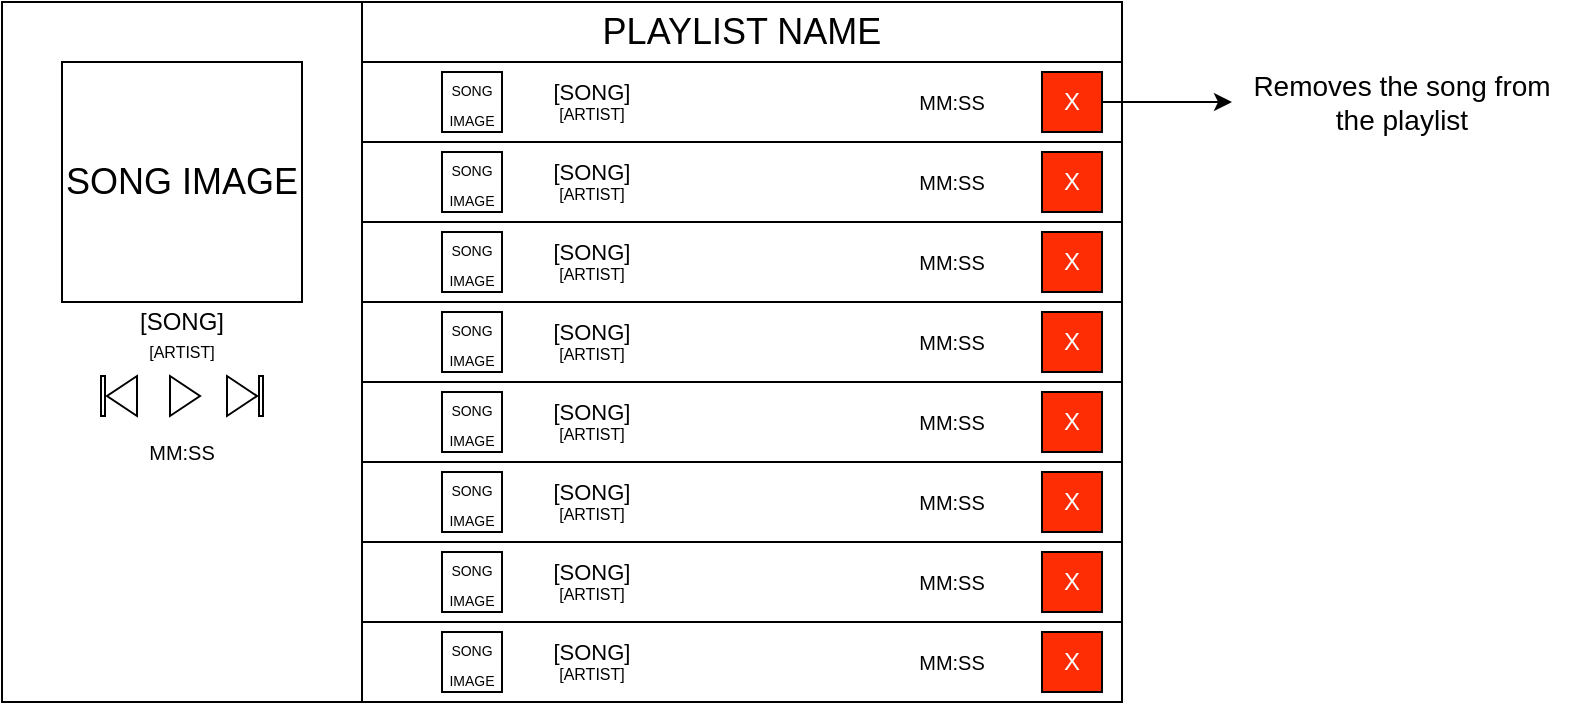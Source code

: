<mxfile version="20.6.0" type="github" pages="2">
  <diagram id="Pv0YbJTncE2eVc86ijqT" name="Playlist">
    <mxGraphModel dx="1673" dy="885" grid="1" gridSize="10" guides="1" tooltips="1" connect="1" arrows="1" fold="1" page="1" pageScale="1" pageWidth="850" pageHeight="1100" math="0" shadow="0">
      <root>
        <mxCell id="0" />
        <mxCell id="1" parent="0" />
        <mxCell id="QKvLdhwazL2BI-9HEcGe-1" value="" style="rounded=0;whiteSpace=wrap;html=1;" vertex="1" parent="1">
          <mxGeometry x="40" y="40" width="560" height="350" as="geometry" />
        </mxCell>
        <mxCell id="QKvLdhwazL2BI-9HEcGe-21" value="" style="rounded=0;whiteSpace=wrap;html=1;fontSize=18;" vertex="1" parent="1">
          <mxGeometry x="220" y="70" width="380" height="40" as="geometry" />
        </mxCell>
        <mxCell id="QKvLdhwazL2BI-9HEcGe-2" value="" style="rounded=0;whiteSpace=wrap;html=1;" vertex="1" parent="1">
          <mxGeometry x="40" y="40" width="180" height="350" as="geometry" />
        </mxCell>
        <mxCell id="QKvLdhwazL2BI-9HEcGe-4" value="&lt;font style=&quot;font-size: 18px;&quot;&gt;SONG IMAGE&lt;/font&gt;" style="rounded=0;whiteSpace=wrap;html=1;" vertex="1" parent="1">
          <mxGeometry x="70" y="70" width="120" height="120" as="geometry" />
        </mxCell>
        <mxCell id="QKvLdhwazL2BI-9HEcGe-16" value="" style="group" vertex="1" connectable="0" parent="1">
          <mxGeometry x="81.5" y="227" width="97" height="20" as="geometry" />
        </mxCell>
        <mxCell id="QKvLdhwazL2BI-9HEcGe-5" value="" style="triangle;whiteSpace=wrap;html=1;" vertex="1" parent="QKvLdhwazL2BI-9HEcGe-16">
          <mxGeometry x="42.5" width="15" height="20" as="geometry" />
        </mxCell>
        <mxCell id="QKvLdhwazL2BI-9HEcGe-12" value="" style="group;rotation=-180;" vertex="1" connectable="0" parent="QKvLdhwazL2BI-9HEcGe-16">
          <mxGeometry x="72" width="25" height="20" as="geometry" />
        </mxCell>
        <mxCell id="QKvLdhwazL2BI-9HEcGe-10" value="" style="rounded=0;whiteSpace=wrap;html=1;rotation=-180;" vertex="1" parent="QKvLdhwazL2BI-9HEcGe-12">
          <mxGeometry x="15" width="2" height="20" as="geometry" />
        </mxCell>
        <mxCell id="QKvLdhwazL2BI-9HEcGe-11" value="" style="triangle;whiteSpace=wrap;html=1;rotation=-360;" vertex="1" parent="QKvLdhwazL2BI-9HEcGe-12">
          <mxGeometry x="-1" width="15" height="20" as="geometry" />
        </mxCell>
        <mxCell id="QKvLdhwazL2BI-9HEcGe-13" value="" style="group" vertex="1" connectable="0" parent="QKvLdhwazL2BI-9HEcGe-16">
          <mxGeometry width="25" height="20" as="geometry" />
        </mxCell>
        <mxCell id="QKvLdhwazL2BI-9HEcGe-7" value="" style="rounded=0;whiteSpace=wrap;html=1;" vertex="1" parent="QKvLdhwazL2BI-9HEcGe-13">
          <mxGeometry x="8" width="2" height="20" as="geometry" />
        </mxCell>
        <mxCell id="QKvLdhwazL2BI-9HEcGe-9" value="" style="triangle;whiteSpace=wrap;html=1;rotation=-180;" vertex="1" parent="QKvLdhwazL2BI-9HEcGe-13">
          <mxGeometry x="11" width="15" height="20" as="geometry" />
        </mxCell>
        <mxCell id="QKvLdhwazL2BI-9HEcGe-17" value="&lt;font style=&quot;font-size: 12px;&quot;&gt;[SONG]&lt;/font&gt;" style="text;html=1;strokeColor=none;fillColor=none;align=center;verticalAlign=middle;whiteSpace=wrap;rounded=0;fontSize=8;" vertex="1" parent="1">
          <mxGeometry x="70" y="190" width="120" height="20" as="geometry" />
        </mxCell>
        <mxCell id="QKvLdhwazL2BI-9HEcGe-18" value="[ARTIST]" style="text;html=1;strokeColor=none;fillColor=none;align=center;verticalAlign=middle;whiteSpace=wrap;rounded=0;fontSize=8;" vertex="1" parent="1">
          <mxGeometry x="70" y="210" width="120" height="10" as="geometry" />
        </mxCell>
        <mxCell id="QKvLdhwazL2BI-9HEcGe-19" value="PLAYLIST NAME" style="rounded=0;whiteSpace=wrap;html=1;fontSize=18;" vertex="1" parent="1">
          <mxGeometry x="220" y="40" width="380" height="30" as="geometry" />
        </mxCell>
        <mxCell id="QKvLdhwazL2BI-9HEcGe-20" value="&lt;font style=&quot;font-size: 7px;&quot;&gt;SONG IMAGE&lt;/font&gt;" style="rounded=0;whiteSpace=wrap;html=1;" vertex="1" parent="1">
          <mxGeometry x="260" y="75" width="30" height="30" as="geometry" />
        </mxCell>
        <mxCell id="QKvLdhwazL2BI-9HEcGe-22" value="&lt;div&gt;&lt;font style=&quot;font-size: 11px;&quot;&gt;[SONG] &lt;br&gt;&lt;/font&gt;&lt;/div&gt;&lt;div&gt;&lt;font style=&quot;font-size: 8px;&quot;&gt;[ARTIST]&lt;/font&gt;&lt;/div&gt;" style="text;html=1;strokeColor=none;fillColor=none;align=center;verticalAlign=middle;whiteSpace=wrap;rounded=0;fontSize=8;" vertex="1" parent="1">
          <mxGeometry x="290" y="75" width="90" height="30" as="geometry" />
        </mxCell>
        <mxCell id="QKvLdhwazL2BI-9HEcGe-24" value="&lt;font style=&quot;font-size: 10px;&quot;&gt;MM:SS&lt;/font&gt;" style="text;html=1;strokeColor=none;fillColor=none;align=center;verticalAlign=middle;whiteSpace=wrap;rounded=0;fontSize=10;" vertex="1" parent="1">
          <mxGeometry x="470" y="75" width="90" height="30" as="geometry" />
        </mxCell>
        <mxCell id="QKvLdhwazL2BI-9HEcGe-25" value="" style="rounded=0;whiteSpace=wrap;html=1;fontSize=18;" vertex="1" parent="1">
          <mxGeometry x="220" y="110" width="380" height="40" as="geometry" />
        </mxCell>
        <mxCell id="QKvLdhwazL2BI-9HEcGe-26" value="&lt;font style=&quot;font-size: 7px;&quot;&gt;SONG IMAGE&lt;/font&gt;" style="rounded=0;whiteSpace=wrap;html=1;" vertex="1" parent="1">
          <mxGeometry x="260" y="115" width="30" height="30" as="geometry" />
        </mxCell>
        <mxCell id="QKvLdhwazL2BI-9HEcGe-27" value="&lt;div&gt;&lt;font style=&quot;font-size: 11px;&quot;&gt;[SONG] &lt;br&gt;&lt;/font&gt;&lt;/div&gt;&lt;div&gt;&lt;font style=&quot;font-size: 8px;&quot;&gt;[ARTIST]&lt;/font&gt;&lt;/div&gt;" style="text;html=1;strokeColor=none;fillColor=none;align=center;verticalAlign=middle;whiteSpace=wrap;rounded=0;fontSize=8;" vertex="1" parent="1">
          <mxGeometry x="290" y="115" width="90" height="30" as="geometry" />
        </mxCell>
        <mxCell id="QKvLdhwazL2BI-9HEcGe-28" value="&lt;font style=&quot;font-size: 10px;&quot;&gt;MM:SS&lt;/font&gt;" style="text;html=1;strokeColor=none;fillColor=none;align=center;verticalAlign=middle;whiteSpace=wrap;rounded=0;fontSize=10;" vertex="1" parent="1">
          <mxGeometry x="470" y="115" width="90" height="30" as="geometry" />
        </mxCell>
        <mxCell id="QKvLdhwazL2BI-9HEcGe-29" value="" style="rounded=0;whiteSpace=wrap;html=1;fontSize=18;" vertex="1" parent="1">
          <mxGeometry x="220" y="150" width="380" height="40" as="geometry" />
        </mxCell>
        <mxCell id="QKvLdhwazL2BI-9HEcGe-30" value="&lt;font style=&quot;font-size: 7px;&quot;&gt;SONG IMAGE&lt;/font&gt;" style="rounded=0;whiteSpace=wrap;html=1;" vertex="1" parent="1">
          <mxGeometry x="260" y="155" width="30" height="30" as="geometry" />
        </mxCell>
        <mxCell id="QKvLdhwazL2BI-9HEcGe-31" value="&lt;div&gt;&lt;font style=&quot;font-size: 11px;&quot;&gt;[SONG] &lt;br&gt;&lt;/font&gt;&lt;/div&gt;&lt;div&gt;&lt;font style=&quot;font-size: 8px;&quot;&gt;[ARTIST]&lt;/font&gt;&lt;/div&gt;" style="text;html=1;strokeColor=none;fillColor=none;align=center;verticalAlign=middle;whiteSpace=wrap;rounded=0;fontSize=8;" vertex="1" parent="1">
          <mxGeometry x="290" y="155" width="90" height="30" as="geometry" />
        </mxCell>
        <mxCell id="QKvLdhwazL2BI-9HEcGe-32" value="&lt;font style=&quot;font-size: 10px;&quot;&gt;MM:SS&lt;/font&gt;" style="text;html=1;strokeColor=none;fillColor=none;align=center;verticalAlign=middle;whiteSpace=wrap;rounded=0;fontSize=10;" vertex="1" parent="1">
          <mxGeometry x="470" y="155" width="90" height="30" as="geometry" />
        </mxCell>
        <mxCell id="QKvLdhwazL2BI-9HEcGe-33" value="" style="rounded=0;whiteSpace=wrap;html=1;fontSize=18;" vertex="1" parent="1">
          <mxGeometry x="220" y="190" width="380" height="40" as="geometry" />
        </mxCell>
        <mxCell id="QKvLdhwazL2BI-9HEcGe-34" value="&lt;font style=&quot;font-size: 7px;&quot;&gt;SONG IMAGE&lt;/font&gt;" style="rounded=0;whiteSpace=wrap;html=1;" vertex="1" parent="1">
          <mxGeometry x="260" y="195" width="30" height="30" as="geometry" />
        </mxCell>
        <mxCell id="QKvLdhwazL2BI-9HEcGe-35" value="&lt;div&gt;&lt;font style=&quot;font-size: 11px;&quot;&gt;[SONG] &lt;br&gt;&lt;/font&gt;&lt;/div&gt;&lt;div&gt;&lt;font style=&quot;font-size: 8px;&quot;&gt;[ARTIST]&lt;/font&gt;&lt;/div&gt;" style="text;html=1;strokeColor=none;fillColor=none;align=center;verticalAlign=middle;whiteSpace=wrap;rounded=0;fontSize=8;" vertex="1" parent="1">
          <mxGeometry x="290" y="195" width="90" height="30" as="geometry" />
        </mxCell>
        <mxCell id="QKvLdhwazL2BI-9HEcGe-36" value="&lt;font style=&quot;font-size: 10px;&quot;&gt;MM:SS&lt;/font&gt;" style="text;html=1;strokeColor=none;fillColor=none;align=center;verticalAlign=middle;whiteSpace=wrap;rounded=0;fontSize=10;" vertex="1" parent="1">
          <mxGeometry x="470" y="195" width="90" height="30" as="geometry" />
        </mxCell>
        <mxCell id="QKvLdhwazL2BI-9HEcGe-37" value="" style="rounded=0;whiteSpace=wrap;html=1;fontSize=18;" vertex="1" parent="1">
          <mxGeometry x="220" y="230" width="380" height="40" as="geometry" />
        </mxCell>
        <mxCell id="QKvLdhwazL2BI-9HEcGe-38" value="&lt;font style=&quot;font-size: 7px;&quot;&gt;SONG IMAGE&lt;/font&gt;" style="rounded=0;whiteSpace=wrap;html=1;" vertex="1" parent="1">
          <mxGeometry x="260" y="235" width="30" height="30" as="geometry" />
        </mxCell>
        <mxCell id="QKvLdhwazL2BI-9HEcGe-39" value="&lt;div&gt;&lt;font style=&quot;font-size: 11px;&quot;&gt;[SONG] &lt;br&gt;&lt;/font&gt;&lt;/div&gt;&lt;div&gt;&lt;font style=&quot;font-size: 8px;&quot;&gt;[ARTIST]&lt;/font&gt;&lt;/div&gt;" style="text;html=1;strokeColor=none;fillColor=none;align=center;verticalAlign=middle;whiteSpace=wrap;rounded=0;fontSize=8;" vertex="1" parent="1">
          <mxGeometry x="290" y="235" width="90" height="30" as="geometry" />
        </mxCell>
        <mxCell id="QKvLdhwazL2BI-9HEcGe-40" value="&lt;font style=&quot;font-size: 10px;&quot;&gt;MM:SS&lt;/font&gt;" style="text;html=1;strokeColor=none;fillColor=none;align=center;verticalAlign=middle;whiteSpace=wrap;rounded=0;fontSize=10;" vertex="1" parent="1">
          <mxGeometry x="470" y="235" width="90" height="30" as="geometry" />
        </mxCell>
        <mxCell id="QKvLdhwazL2BI-9HEcGe-41" value="" style="rounded=0;whiteSpace=wrap;html=1;fontSize=18;" vertex="1" parent="1">
          <mxGeometry x="220" y="270" width="380" height="40" as="geometry" />
        </mxCell>
        <mxCell id="QKvLdhwazL2BI-9HEcGe-42" value="&lt;font style=&quot;font-size: 7px;&quot;&gt;SONG IMAGE&lt;/font&gt;" style="rounded=0;whiteSpace=wrap;html=1;" vertex="1" parent="1">
          <mxGeometry x="260" y="275" width="30" height="30" as="geometry" />
        </mxCell>
        <mxCell id="QKvLdhwazL2BI-9HEcGe-43" value="&lt;div&gt;&lt;font style=&quot;font-size: 11px;&quot;&gt;[SONG] &lt;br&gt;&lt;/font&gt;&lt;/div&gt;&lt;div&gt;&lt;font style=&quot;font-size: 8px;&quot;&gt;[ARTIST]&lt;/font&gt;&lt;/div&gt;" style="text;html=1;strokeColor=none;fillColor=none;align=center;verticalAlign=middle;whiteSpace=wrap;rounded=0;fontSize=8;" vertex="1" parent="1">
          <mxGeometry x="290" y="275" width="90" height="30" as="geometry" />
        </mxCell>
        <mxCell id="QKvLdhwazL2BI-9HEcGe-44" value="&lt;font style=&quot;font-size: 10px;&quot;&gt;MM:SS&lt;/font&gt;" style="text;html=1;strokeColor=none;fillColor=none;align=center;verticalAlign=middle;whiteSpace=wrap;rounded=0;fontSize=10;" vertex="1" parent="1">
          <mxGeometry x="470" y="275" width="90" height="30" as="geometry" />
        </mxCell>
        <mxCell id="QKvLdhwazL2BI-9HEcGe-45" value="" style="rounded=0;whiteSpace=wrap;html=1;fontSize=18;" vertex="1" parent="1">
          <mxGeometry x="220" y="310" width="380" height="40" as="geometry" />
        </mxCell>
        <mxCell id="QKvLdhwazL2BI-9HEcGe-46" value="&lt;font style=&quot;font-size: 7px;&quot;&gt;SONG IMAGE&lt;/font&gt;" style="rounded=0;whiteSpace=wrap;html=1;" vertex="1" parent="1">
          <mxGeometry x="260" y="315" width="30" height="30" as="geometry" />
        </mxCell>
        <mxCell id="QKvLdhwazL2BI-9HEcGe-47" value="&lt;div&gt;&lt;font style=&quot;font-size: 11px;&quot;&gt;[SONG] &lt;br&gt;&lt;/font&gt;&lt;/div&gt;&lt;div&gt;&lt;font style=&quot;font-size: 8px;&quot;&gt;[ARTIST]&lt;/font&gt;&lt;/div&gt;" style="text;html=1;strokeColor=none;fillColor=none;align=center;verticalAlign=middle;whiteSpace=wrap;rounded=0;fontSize=8;" vertex="1" parent="1">
          <mxGeometry x="290" y="315" width="90" height="30" as="geometry" />
        </mxCell>
        <mxCell id="QKvLdhwazL2BI-9HEcGe-48" value="&lt;font style=&quot;font-size: 10px;&quot;&gt;MM:SS&lt;/font&gt;" style="text;html=1;strokeColor=none;fillColor=none;align=center;verticalAlign=middle;whiteSpace=wrap;rounded=0;fontSize=10;" vertex="1" parent="1">
          <mxGeometry x="470" y="315" width="90" height="30" as="geometry" />
        </mxCell>
        <mxCell id="QKvLdhwazL2BI-9HEcGe-49" value="" style="rounded=0;whiteSpace=wrap;html=1;fontSize=18;" vertex="1" parent="1">
          <mxGeometry x="220" y="350" width="380" height="40" as="geometry" />
        </mxCell>
        <mxCell id="QKvLdhwazL2BI-9HEcGe-50" value="&lt;font style=&quot;font-size: 7px;&quot;&gt;SONG IMAGE&lt;/font&gt;" style="rounded=0;whiteSpace=wrap;html=1;" vertex="1" parent="1">
          <mxGeometry x="260" y="355" width="30" height="30" as="geometry" />
        </mxCell>
        <mxCell id="QKvLdhwazL2BI-9HEcGe-51" value="&lt;div&gt;&lt;font style=&quot;font-size: 11px;&quot;&gt;[SONG] &lt;br&gt;&lt;/font&gt;&lt;/div&gt;&lt;div&gt;&lt;font style=&quot;font-size: 8px;&quot;&gt;[ARTIST]&lt;/font&gt;&lt;/div&gt;" style="text;html=1;strokeColor=none;fillColor=none;align=center;verticalAlign=middle;whiteSpace=wrap;rounded=0;fontSize=8;" vertex="1" parent="1">
          <mxGeometry x="290" y="355" width="90" height="30" as="geometry" />
        </mxCell>
        <mxCell id="QKvLdhwazL2BI-9HEcGe-52" value="&lt;font style=&quot;font-size: 10px;&quot;&gt;MM:SS&lt;/font&gt;" style="text;html=1;strokeColor=none;fillColor=none;align=center;verticalAlign=middle;whiteSpace=wrap;rounded=0;fontSize=10;" vertex="1" parent="1">
          <mxGeometry x="470" y="355" width="90" height="30" as="geometry" />
        </mxCell>
        <mxCell id="QKvLdhwazL2BI-9HEcGe-250" style="edgeStyle=orthogonalEdgeStyle;rounded=0;orthogonalLoop=1;jettySize=auto;html=1;entryX=0;entryY=0.5;entryDx=0;entryDy=0;fontSize=10;fontColor=#000000;" edge="1" parent="1" source="QKvLdhwazL2BI-9HEcGe-60" target="QKvLdhwazL2BI-9HEcGe-249">
          <mxGeometry relative="1" as="geometry" />
        </mxCell>
        <mxCell id="QKvLdhwazL2BI-9HEcGe-60" value="X" style="rounded=0;whiteSpace=wrap;html=1;labelBackgroundColor=none;fillColor=#FF2D03;fontColor=#FFFFFF;" vertex="1" parent="1">
          <mxGeometry x="560" y="75" width="30" height="30" as="geometry" />
        </mxCell>
        <mxCell id="QKvLdhwazL2BI-9HEcGe-61" value="X" style="rounded=0;whiteSpace=wrap;html=1;labelBackgroundColor=none;fillColor=#FF2D03;fontColor=#FFFFFF;" vertex="1" parent="1">
          <mxGeometry x="560" y="115" width="30" height="30" as="geometry" />
        </mxCell>
        <mxCell id="QKvLdhwazL2BI-9HEcGe-62" value="X" style="rounded=0;whiteSpace=wrap;html=1;labelBackgroundColor=none;fillColor=#FF2D03;fontColor=#FFFFFF;" vertex="1" parent="1">
          <mxGeometry x="560" y="155" width="30" height="30" as="geometry" />
        </mxCell>
        <mxCell id="QKvLdhwazL2BI-9HEcGe-63" value="X" style="rounded=0;whiteSpace=wrap;html=1;labelBackgroundColor=none;fillColor=#FF2D03;fontColor=#FFFFFF;" vertex="1" parent="1">
          <mxGeometry x="560" y="195" width="30" height="30" as="geometry" />
        </mxCell>
        <mxCell id="QKvLdhwazL2BI-9HEcGe-64" value="X" style="rounded=0;whiteSpace=wrap;html=1;labelBackgroundColor=none;fillColor=#FF2D03;fontColor=#FFFFFF;" vertex="1" parent="1">
          <mxGeometry x="560" y="235" width="30" height="30" as="geometry" />
        </mxCell>
        <mxCell id="QKvLdhwazL2BI-9HEcGe-65" value="X" style="rounded=0;whiteSpace=wrap;html=1;labelBackgroundColor=none;fillColor=#FF2D03;fontColor=#FFFFFF;" vertex="1" parent="1">
          <mxGeometry x="560" y="275" width="30" height="30" as="geometry" />
        </mxCell>
        <mxCell id="QKvLdhwazL2BI-9HEcGe-66" value="X" style="rounded=0;whiteSpace=wrap;html=1;labelBackgroundColor=none;fillColor=#FF2D03;fontColor=#FFFFFF;" vertex="1" parent="1">
          <mxGeometry x="560" y="315" width="30" height="30" as="geometry" />
        </mxCell>
        <mxCell id="QKvLdhwazL2BI-9HEcGe-67" value="X" style="rounded=0;whiteSpace=wrap;html=1;labelBackgroundColor=none;fillColor=#FF2D03;fontColor=#FFFFFF;" vertex="1" parent="1">
          <mxGeometry x="560" y="355" width="30" height="30" as="geometry" />
        </mxCell>
        <mxCell id="QKvLdhwazL2BI-9HEcGe-69" value="&lt;font style=&quot;font-size: 10px;&quot;&gt;MM:SS&lt;/font&gt;" style="text;html=1;strokeColor=none;fillColor=none;align=center;verticalAlign=middle;whiteSpace=wrap;rounded=0;fontSize=10;" vertex="1" parent="1">
          <mxGeometry x="85" y="250" width="90" height="30" as="geometry" />
        </mxCell>
        <mxCell id="QKvLdhwazL2BI-9HEcGe-249" value="Removes the song from the playlist" style="text;html=1;strokeColor=none;fillColor=none;align=center;verticalAlign=middle;whiteSpace=wrap;rounded=0;labelBackgroundColor=none;fontSize=14;fontColor=#000000;" vertex="1" parent="1">
          <mxGeometry x="655" y="47.5" width="170" height="85" as="geometry" />
        </mxCell>
      </root>
    </mxGraphModel>
  </diagram>
  <diagram id="4HjW2LjYz2ef2Ay7iVLD" name="Finding a Song">
    <mxGraphModel dx="1422" dy="752" grid="1" gridSize="10" guides="1" tooltips="1" connect="1" arrows="1" fold="1" page="1" pageScale="1" pageWidth="850" pageHeight="1100" math="0" shadow="0">
      <root>
        <mxCell id="0" />
        <mxCell id="1" parent="0" />
        <mxCell id="lvVfLBldRQ0rfiOvd5gZ-1" value="" style="rounded=0;whiteSpace=wrap;html=1;" vertex="1" parent="1">
          <mxGeometry x="40" y="40" width="560" height="340" as="geometry" />
        </mxCell>
        <mxCell id="lvVfLBldRQ0rfiOvd5gZ-2" value="FIND A SONG" style="rounded=0;whiteSpace=wrap;html=1;fontSize=18;" vertex="1" parent="1">
          <mxGeometry x="40" y="40" width="560" height="30" as="geometry" />
        </mxCell>
        <mxCell id="lvVfLBldRQ0rfiOvd5gZ-3" value="" style="group" vertex="1" connectable="0" parent="1">
          <mxGeometry x="40" y="100" width="560" height="40" as="geometry" />
        </mxCell>
        <mxCell id="lvVfLBldRQ0rfiOvd5gZ-4" value="" style="rounded=0;whiteSpace=wrap;html=1;fontSize=18;" vertex="1" parent="lvVfLBldRQ0rfiOvd5gZ-3">
          <mxGeometry width="560" height="40" as="geometry" />
        </mxCell>
        <mxCell id="lvVfLBldRQ0rfiOvd5gZ-5" value="&lt;font style=&quot;font-size: 7px;&quot;&gt;SONG IMAGE&lt;/font&gt;" style="rounded=0;whiteSpace=wrap;html=1;" vertex="1" parent="lvVfLBldRQ0rfiOvd5gZ-3">
          <mxGeometry x="58.947" y="5" width="44.211" height="30" as="geometry" />
        </mxCell>
        <mxCell id="lvVfLBldRQ0rfiOvd5gZ-6" value="&lt;div&gt;&lt;font style=&quot;font-size: 11px;&quot;&gt;[SONG] &lt;br&gt;&lt;/font&gt;&lt;/div&gt;&lt;div&gt;&lt;font style=&quot;font-size: 8px;&quot;&gt;[ARTIST]&lt;/font&gt;&lt;/div&gt;" style="text;html=1;strokeColor=none;fillColor=none;align=center;verticalAlign=middle;whiteSpace=wrap;rounded=0;fontSize=8;" vertex="1" parent="lvVfLBldRQ0rfiOvd5gZ-3">
          <mxGeometry x="103.158" y="5" width="132.632" height="30" as="geometry" />
        </mxCell>
        <mxCell id="lvVfLBldRQ0rfiOvd5gZ-7" value="&lt;font style=&quot;font-size: 10px;&quot;&gt;MM:SS&lt;/font&gt;" style="text;html=1;strokeColor=none;fillColor=none;align=center;verticalAlign=middle;whiteSpace=wrap;rounded=0;fontSize=10;" vertex="1" parent="lvVfLBldRQ0rfiOvd5gZ-3">
          <mxGeometry x="368.421" y="5" width="132.632" height="30" as="geometry" />
        </mxCell>
        <mxCell id="lvVfLBldRQ0rfiOvd5gZ-8" value="+" style="rounded=0;whiteSpace=wrap;html=1;labelBackgroundColor=none;fillColor=#02AB29;fontColor=#FFFFFF;" vertex="1" parent="lvVfLBldRQ0rfiOvd5gZ-3">
          <mxGeometry x="501.053" y="5" width="44.211" height="30" as="geometry" />
        </mxCell>
        <mxCell id="lvVfLBldRQ0rfiOvd5gZ-9" value="[SEARCH QUERY]" style="rounded=0;whiteSpace=wrap;html=1;fontSize=18;" vertex="1" parent="1">
          <mxGeometry x="40" y="70" width="560" height="30" as="geometry" />
        </mxCell>
        <mxCell id="lvVfLBldRQ0rfiOvd5gZ-10" value="" style="group" vertex="1" connectable="0" parent="1">
          <mxGeometry x="40" y="140" width="560" height="40" as="geometry" />
        </mxCell>
        <mxCell id="lvVfLBldRQ0rfiOvd5gZ-11" value="" style="rounded=0;whiteSpace=wrap;html=1;fontSize=18;" vertex="1" parent="lvVfLBldRQ0rfiOvd5gZ-10">
          <mxGeometry width="560" height="40" as="geometry" />
        </mxCell>
        <mxCell id="lvVfLBldRQ0rfiOvd5gZ-12" value="&lt;font style=&quot;font-size: 7px;&quot;&gt;SONG IMAGE&lt;/font&gt;" style="rounded=0;whiteSpace=wrap;html=1;" vertex="1" parent="lvVfLBldRQ0rfiOvd5gZ-10">
          <mxGeometry x="58.947" y="5" width="44.211" height="30" as="geometry" />
        </mxCell>
        <mxCell id="lvVfLBldRQ0rfiOvd5gZ-13" value="&lt;div&gt;&lt;font style=&quot;font-size: 11px;&quot;&gt;[SONG] &lt;br&gt;&lt;/font&gt;&lt;/div&gt;&lt;div&gt;&lt;font style=&quot;font-size: 8px;&quot;&gt;[ARTIST]&lt;/font&gt;&lt;/div&gt;" style="text;html=1;strokeColor=none;fillColor=none;align=center;verticalAlign=middle;whiteSpace=wrap;rounded=0;fontSize=8;" vertex="1" parent="lvVfLBldRQ0rfiOvd5gZ-10">
          <mxGeometry x="103.158" y="5" width="132.632" height="30" as="geometry" />
        </mxCell>
        <mxCell id="lvVfLBldRQ0rfiOvd5gZ-14" value="&lt;font style=&quot;font-size: 10px;&quot;&gt;MM:SS&lt;/font&gt;" style="text;html=1;strokeColor=none;fillColor=none;align=center;verticalAlign=middle;whiteSpace=wrap;rounded=0;fontSize=10;" vertex="1" parent="lvVfLBldRQ0rfiOvd5gZ-10">
          <mxGeometry x="368.421" y="5" width="132.632" height="30" as="geometry" />
        </mxCell>
        <mxCell id="lvVfLBldRQ0rfiOvd5gZ-15" value="+" style="rounded=0;whiteSpace=wrap;html=1;labelBackgroundColor=none;fillColor=#02AB29;fontColor=#FFFFFF;" vertex="1" parent="lvVfLBldRQ0rfiOvd5gZ-10">
          <mxGeometry x="501.053" y="5" width="44.211" height="30" as="geometry" />
        </mxCell>
        <mxCell id="lvVfLBldRQ0rfiOvd5gZ-16" value="" style="group" vertex="1" connectable="0" parent="1">
          <mxGeometry x="40" y="180" width="560" height="40" as="geometry" />
        </mxCell>
        <mxCell id="lvVfLBldRQ0rfiOvd5gZ-17" value="" style="rounded=0;whiteSpace=wrap;html=1;fontSize=18;" vertex="1" parent="lvVfLBldRQ0rfiOvd5gZ-16">
          <mxGeometry width="560" height="40" as="geometry" />
        </mxCell>
        <mxCell id="lvVfLBldRQ0rfiOvd5gZ-18" value="&lt;font style=&quot;font-size: 7px;&quot;&gt;SONG IMAGE&lt;/font&gt;" style="rounded=0;whiteSpace=wrap;html=1;" vertex="1" parent="lvVfLBldRQ0rfiOvd5gZ-16">
          <mxGeometry x="58.947" y="5" width="44.211" height="30" as="geometry" />
        </mxCell>
        <mxCell id="lvVfLBldRQ0rfiOvd5gZ-19" value="&lt;div&gt;&lt;font style=&quot;font-size: 11px;&quot;&gt;[SONG] &lt;br&gt;&lt;/font&gt;&lt;/div&gt;&lt;div&gt;&lt;font style=&quot;font-size: 8px;&quot;&gt;[ARTIST]&lt;/font&gt;&lt;/div&gt;" style="text;html=1;strokeColor=none;fillColor=none;align=center;verticalAlign=middle;whiteSpace=wrap;rounded=0;fontSize=8;" vertex="1" parent="lvVfLBldRQ0rfiOvd5gZ-16">
          <mxGeometry x="103.158" y="5" width="132.632" height="30" as="geometry" />
        </mxCell>
        <mxCell id="lvVfLBldRQ0rfiOvd5gZ-20" value="&lt;font style=&quot;font-size: 10px;&quot;&gt;MM:SS&lt;/font&gt;" style="text;html=1;strokeColor=none;fillColor=none;align=center;verticalAlign=middle;whiteSpace=wrap;rounded=0;fontSize=10;" vertex="1" parent="lvVfLBldRQ0rfiOvd5gZ-16">
          <mxGeometry x="368.421" y="5" width="132.632" height="30" as="geometry" />
        </mxCell>
        <mxCell id="lvVfLBldRQ0rfiOvd5gZ-21" value="+" style="rounded=0;whiteSpace=wrap;html=1;labelBackgroundColor=none;fillColor=#02AB29;fontColor=#FFFFFF;" vertex="1" parent="lvVfLBldRQ0rfiOvd5gZ-16">
          <mxGeometry x="501.053" y="5" width="44.211" height="30" as="geometry" />
        </mxCell>
        <mxCell id="lvVfLBldRQ0rfiOvd5gZ-22" value="" style="group" vertex="1" connectable="0" parent="1">
          <mxGeometry x="40" y="220" width="560" height="40" as="geometry" />
        </mxCell>
        <mxCell id="lvVfLBldRQ0rfiOvd5gZ-23" value="" style="rounded=0;whiteSpace=wrap;html=1;fontSize=18;" vertex="1" parent="lvVfLBldRQ0rfiOvd5gZ-22">
          <mxGeometry width="560" height="40" as="geometry" />
        </mxCell>
        <mxCell id="lvVfLBldRQ0rfiOvd5gZ-24" value="&lt;font style=&quot;font-size: 7px;&quot;&gt;SONG IMAGE&lt;/font&gt;" style="rounded=0;whiteSpace=wrap;html=1;" vertex="1" parent="lvVfLBldRQ0rfiOvd5gZ-22">
          <mxGeometry x="58.947" y="5" width="44.211" height="30" as="geometry" />
        </mxCell>
        <mxCell id="lvVfLBldRQ0rfiOvd5gZ-25" value="&lt;div&gt;&lt;font style=&quot;font-size: 11px;&quot;&gt;[SONG] &lt;br&gt;&lt;/font&gt;&lt;/div&gt;&lt;div&gt;&lt;font style=&quot;font-size: 8px;&quot;&gt;[ARTIST]&lt;/font&gt;&lt;/div&gt;" style="text;html=1;strokeColor=none;fillColor=none;align=center;verticalAlign=middle;whiteSpace=wrap;rounded=0;fontSize=8;" vertex="1" parent="lvVfLBldRQ0rfiOvd5gZ-22">
          <mxGeometry x="103.158" y="5" width="132.632" height="30" as="geometry" />
        </mxCell>
        <mxCell id="lvVfLBldRQ0rfiOvd5gZ-26" value="&lt;font style=&quot;font-size: 10px;&quot;&gt;MM:SS&lt;/font&gt;" style="text;html=1;strokeColor=none;fillColor=none;align=center;verticalAlign=middle;whiteSpace=wrap;rounded=0;fontSize=10;" vertex="1" parent="lvVfLBldRQ0rfiOvd5gZ-22">
          <mxGeometry x="368.421" y="5" width="132.632" height="30" as="geometry" />
        </mxCell>
        <mxCell id="lvVfLBldRQ0rfiOvd5gZ-27" value="+" style="rounded=0;whiteSpace=wrap;html=1;labelBackgroundColor=none;fillColor=#02AB29;fontColor=#FFFFFF;" vertex="1" parent="lvVfLBldRQ0rfiOvd5gZ-22">
          <mxGeometry x="501.053" y="5" width="44.211" height="30" as="geometry" />
        </mxCell>
        <mxCell id="lvVfLBldRQ0rfiOvd5gZ-28" value="" style="group" vertex="1" connectable="0" parent="1">
          <mxGeometry x="40" y="260" width="560" height="40" as="geometry" />
        </mxCell>
        <mxCell id="lvVfLBldRQ0rfiOvd5gZ-29" value="" style="rounded=0;whiteSpace=wrap;html=1;fontSize=18;" vertex="1" parent="lvVfLBldRQ0rfiOvd5gZ-28">
          <mxGeometry width="560" height="40" as="geometry" />
        </mxCell>
        <mxCell id="lvVfLBldRQ0rfiOvd5gZ-30" value="&lt;font style=&quot;font-size: 7px;&quot;&gt;SONG IMAGE&lt;/font&gt;" style="rounded=0;whiteSpace=wrap;html=1;" vertex="1" parent="lvVfLBldRQ0rfiOvd5gZ-28">
          <mxGeometry x="58.947" y="5" width="44.211" height="30" as="geometry" />
        </mxCell>
        <mxCell id="lvVfLBldRQ0rfiOvd5gZ-31" value="&lt;div&gt;&lt;font style=&quot;font-size: 11px;&quot;&gt;[SONG] &lt;br&gt;&lt;/font&gt;&lt;/div&gt;&lt;div&gt;&lt;font style=&quot;font-size: 8px;&quot;&gt;[ARTIST]&lt;/font&gt;&lt;/div&gt;" style="text;html=1;strokeColor=none;fillColor=none;align=center;verticalAlign=middle;whiteSpace=wrap;rounded=0;fontSize=8;" vertex="1" parent="lvVfLBldRQ0rfiOvd5gZ-28">
          <mxGeometry x="103.158" y="5" width="132.632" height="30" as="geometry" />
        </mxCell>
        <mxCell id="lvVfLBldRQ0rfiOvd5gZ-32" value="&lt;font style=&quot;font-size: 10px;&quot;&gt;MM:SS&lt;/font&gt;" style="text;html=1;strokeColor=none;fillColor=none;align=center;verticalAlign=middle;whiteSpace=wrap;rounded=0;fontSize=10;" vertex="1" parent="lvVfLBldRQ0rfiOvd5gZ-28">
          <mxGeometry x="368.421" y="5" width="132.632" height="30" as="geometry" />
        </mxCell>
        <mxCell id="lvVfLBldRQ0rfiOvd5gZ-33" value="+" style="rounded=0;whiteSpace=wrap;html=1;labelBackgroundColor=none;fillColor=#02AB29;fontColor=#FFFFFF;" vertex="1" parent="lvVfLBldRQ0rfiOvd5gZ-28">
          <mxGeometry x="501.053" y="5" width="44.211" height="30" as="geometry" />
        </mxCell>
        <mxCell id="lvVfLBldRQ0rfiOvd5gZ-34" value="" style="group" vertex="1" connectable="0" parent="1">
          <mxGeometry x="40" y="300" width="560" height="40" as="geometry" />
        </mxCell>
        <mxCell id="lvVfLBldRQ0rfiOvd5gZ-35" value="" style="rounded=0;whiteSpace=wrap;html=1;fontSize=18;" vertex="1" parent="lvVfLBldRQ0rfiOvd5gZ-34">
          <mxGeometry width="560" height="40" as="geometry" />
        </mxCell>
        <mxCell id="lvVfLBldRQ0rfiOvd5gZ-36" value="&lt;font style=&quot;font-size: 7px;&quot;&gt;SONG IMAGE&lt;/font&gt;" style="rounded=0;whiteSpace=wrap;html=1;" vertex="1" parent="lvVfLBldRQ0rfiOvd5gZ-34">
          <mxGeometry x="58.947" y="5" width="44.211" height="30" as="geometry" />
        </mxCell>
        <mxCell id="lvVfLBldRQ0rfiOvd5gZ-37" value="&lt;div&gt;&lt;font style=&quot;font-size: 11px;&quot;&gt;[SONG] &lt;br&gt;&lt;/font&gt;&lt;/div&gt;&lt;div&gt;&lt;font style=&quot;font-size: 8px;&quot;&gt;[ARTIST]&lt;/font&gt;&lt;/div&gt;" style="text;html=1;strokeColor=none;fillColor=none;align=center;verticalAlign=middle;whiteSpace=wrap;rounded=0;fontSize=8;" vertex="1" parent="lvVfLBldRQ0rfiOvd5gZ-34">
          <mxGeometry x="103.158" y="5" width="132.632" height="30" as="geometry" />
        </mxCell>
        <mxCell id="lvVfLBldRQ0rfiOvd5gZ-38" value="&lt;font style=&quot;font-size: 10px;&quot;&gt;MM:SS&lt;/font&gt;" style="text;html=1;strokeColor=none;fillColor=none;align=center;verticalAlign=middle;whiteSpace=wrap;rounded=0;fontSize=10;" vertex="1" parent="lvVfLBldRQ0rfiOvd5gZ-34">
          <mxGeometry x="368.421" y="5" width="132.632" height="30" as="geometry" />
        </mxCell>
        <mxCell id="lvVfLBldRQ0rfiOvd5gZ-39" value="+" style="rounded=0;whiteSpace=wrap;html=1;labelBackgroundColor=none;fillColor=#02AB29;fontColor=#FFFFFF;" vertex="1" parent="lvVfLBldRQ0rfiOvd5gZ-34">
          <mxGeometry x="501.053" y="5" width="44.211" height="30" as="geometry" />
        </mxCell>
        <mxCell id="lvVfLBldRQ0rfiOvd5gZ-40" value="" style="group" vertex="1" connectable="0" parent="1">
          <mxGeometry x="40" y="340" width="560" height="40" as="geometry" />
        </mxCell>
        <mxCell id="lvVfLBldRQ0rfiOvd5gZ-41" value="" style="rounded=0;whiteSpace=wrap;html=1;fontSize=18;" vertex="1" parent="lvVfLBldRQ0rfiOvd5gZ-40">
          <mxGeometry width="560" height="40" as="geometry" />
        </mxCell>
        <mxCell id="lvVfLBldRQ0rfiOvd5gZ-42" value="&lt;font style=&quot;font-size: 7px;&quot;&gt;SONG IMAGE&lt;/font&gt;" style="rounded=0;whiteSpace=wrap;html=1;" vertex="1" parent="lvVfLBldRQ0rfiOvd5gZ-40">
          <mxGeometry x="58.947" y="5" width="44.211" height="30" as="geometry" />
        </mxCell>
        <mxCell id="lvVfLBldRQ0rfiOvd5gZ-43" value="&lt;div&gt;&lt;font style=&quot;font-size: 11px;&quot;&gt;[SONG] &lt;br&gt;&lt;/font&gt;&lt;/div&gt;&lt;div&gt;&lt;font style=&quot;font-size: 8px;&quot;&gt;[ARTIST]&lt;/font&gt;&lt;/div&gt;" style="text;html=1;strokeColor=none;fillColor=none;align=center;verticalAlign=middle;whiteSpace=wrap;rounded=0;fontSize=8;" vertex="1" parent="lvVfLBldRQ0rfiOvd5gZ-40">
          <mxGeometry x="103.158" y="5" width="132.632" height="30" as="geometry" />
        </mxCell>
        <mxCell id="lvVfLBldRQ0rfiOvd5gZ-44" value="&lt;font style=&quot;font-size: 10px;&quot;&gt;MM:SS&lt;/font&gt;" style="text;html=1;strokeColor=none;fillColor=none;align=center;verticalAlign=middle;whiteSpace=wrap;rounded=0;fontSize=10;" vertex="1" parent="lvVfLBldRQ0rfiOvd5gZ-40">
          <mxGeometry x="368.421" y="5" width="132.632" height="30" as="geometry" />
        </mxCell>
        <mxCell id="lvVfLBldRQ0rfiOvd5gZ-45" value="+" style="rounded=0;whiteSpace=wrap;html=1;labelBackgroundColor=none;fillColor=#02AB29;fontColor=#FFFFFF;" vertex="1" parent="lvVfLBldRQ0rfiOvd5gZ-40">
          <mxGeometry x="501.053" y="5" width="44.211" height="30" as="geometry" />
        </mxCell>
        <mxCell id="lvVfLBldRQ0rfiOvd5gZ-46" value="&lt;font style=&quot;font-size: 13px;&quot;&gt;Adds the song to a playlist&lt;/font&gt;" style="text;html=1;strokeColor=none;fillColor=none;align=center;verticalAlign=middle;whiteSpace=wrap;rounded=0;labelBackgroundColor=none;fontSize=10;fontColor=#000000;" vertex="1" parent="1">
          <mxGeometry x="640" y="77.5" width="200" height="85" as="geometry" />
        </mxCell>
        <mxCell id="lvVfLBldRQ0rfiOvd5gZ-47" style="edgeStyle=orthogonalEdgeStyle;rounded=0;orthogonalLoop=1;jettySize=auto;html=1;fontSize=10;fontColor=#000000;" edge="1" parent="1" source="lvVfLBldRQ0rfiOvd5gZ-8" target="lvVfLBldRQ0rfiOvd5gZ-46">
          <mxGeometry relative="1" as="geometry" />
        </mxCell>
      </root>
    </mxGraphModel>
  </diagram>
</mxfile>
